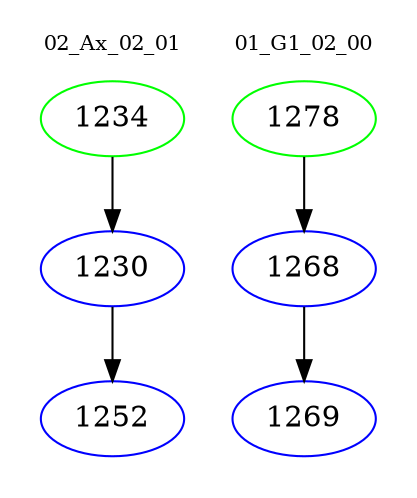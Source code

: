 digraph{
subgraph cluster_0 {
color = white
label = "02_Ax_02_01";
fontsize=10;
T0_1234 [label="1234", color="green"]
T0_1234 -> T0_1230 [color="black"]
T0_1230 [label="1230", color="blue"]
T0_1230 -> T0_1252 [color="black"]
T0_1252 [label="1252", color="blue"]
}
subgraph cluster_1 {
color = white
label = "01_G1_02_00";
fontsize=10;
T1_1278 [label="1278", color="green"]
T1_1278 -> T1_1268 [color="black"]
T1_1268 [label="1268", color="blue"]
T1_1268 -> T1_1269 [color="black"]
T1_1269 [label="1269", color="blue"]
}
}
